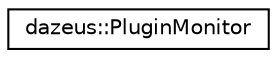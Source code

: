 digraph "Graphical Class Hierarchy"
{
  edge [fontname="Helvetica",fontsize="10",labelfontname="Helvetica",labelfontsize="10"];
  node [fontname="Helvetica",fontsize="10",shape=record];
  rankdir="LR";
  Node1 [label="dazeus::PluginMonitor",height=0.2,width=0.4,color="black", fillcolor="white", style="filled",URL="$classdazeus_1_1_plugin_monitor.html",tooltip="An init-style plugin runner and monitor."];
}
